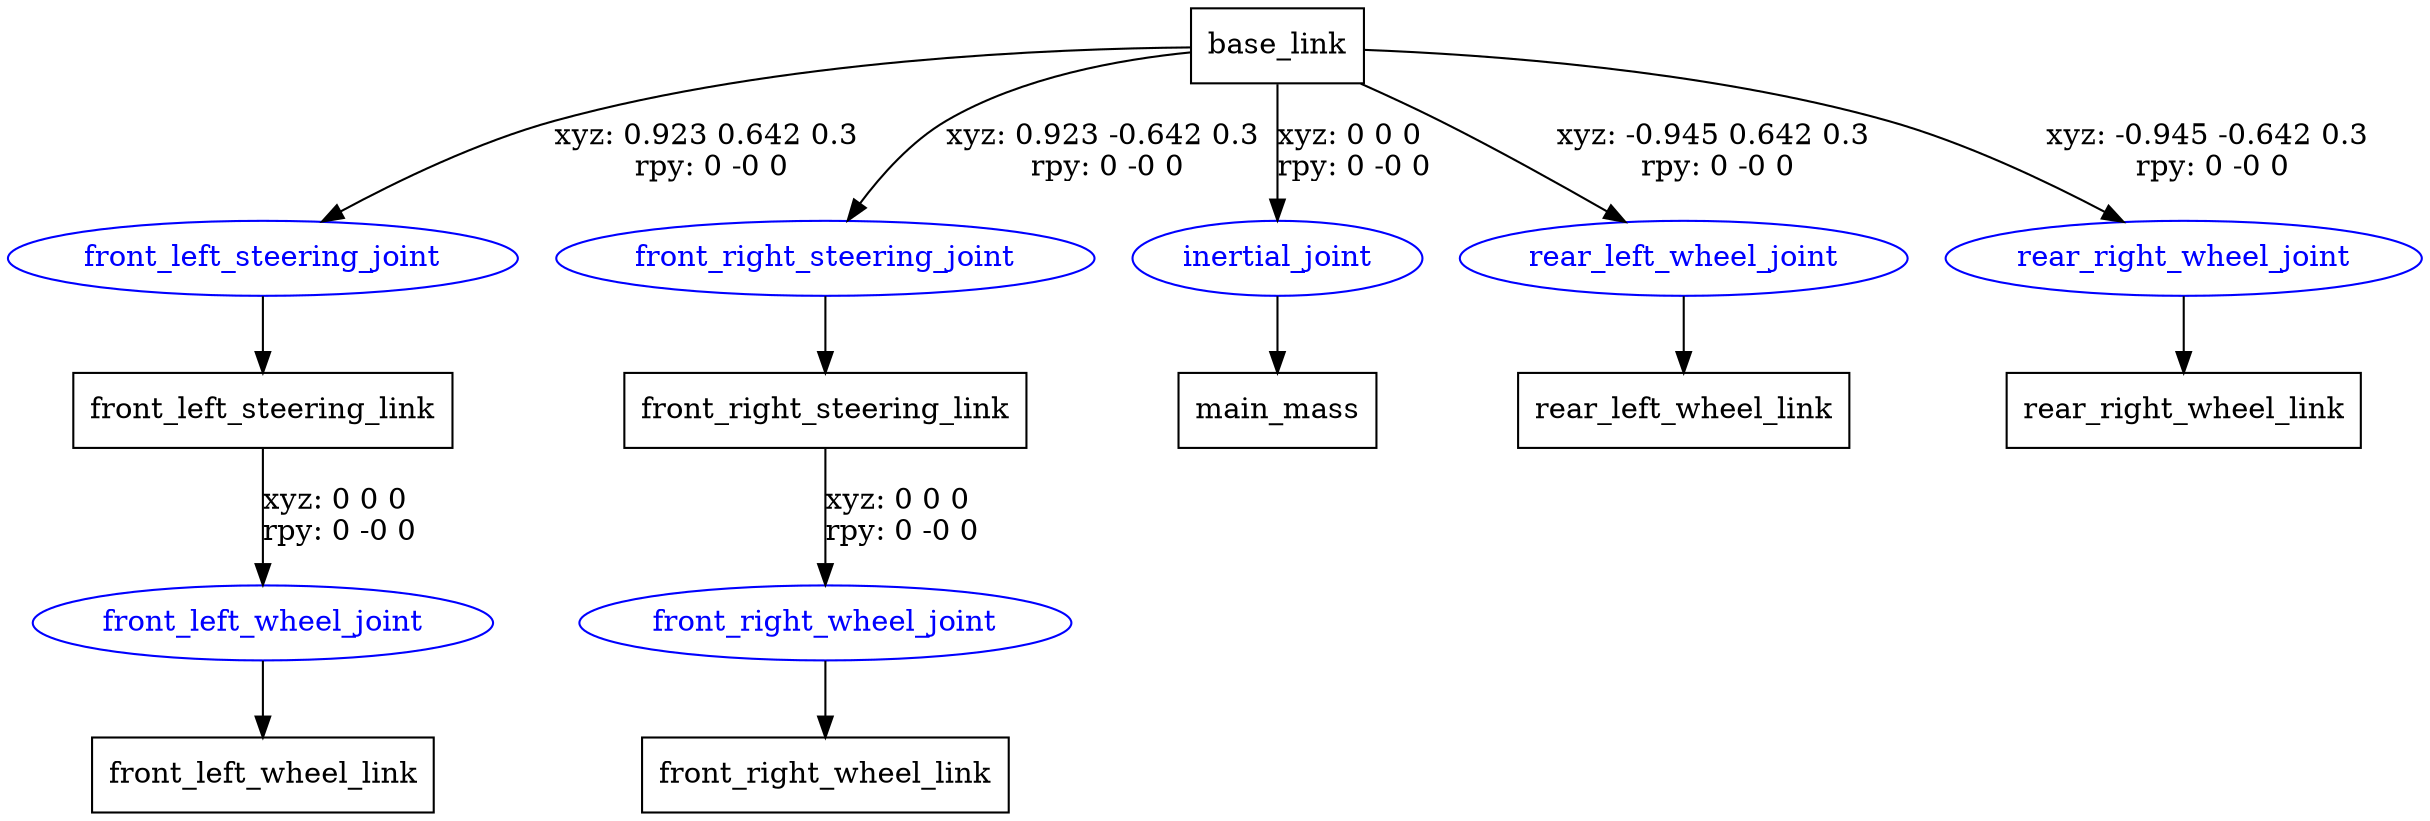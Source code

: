 digraph G {
node [shape=box];
"base_link" [label="base_link"];
"front_left_steering_link" [label="front_left_steering_link"];
"front_left_wheel_link" [label="front_left_wheel_link"];
"front_right_steering_link" [label="front_right_steering_link"];
"front_right_wheel_link" [label="front_right_wheel_link"];
"main_mass" [label="main_mass"];
"rear_left_wheel_link" [label="rear_left_wheel_link"];
"rear_right_wheel_link" [label="rear_right_wheel_link"];
node [shape=ellipse, color=blue, fontcolor=blue];
"base_link" -> "front_left_steering_joint" [label="xyz: 0.923 0.642 0.3 \nrpy: 0 -0 0"]
"front_left_steering_joint" -> "front_left_steering_link"
"front_left_steering_link" -> "front_left_wheel_joint" [label="xyz: 0 0 0 \nrpy: 0 -0 0"]
"front_left_wheel_joint" -> "front_left_wheel_link"
"base_link" -> "front_right_steering_joint" [label="xyz: 0.923 -0.642 0.3 \nrpy: 0 -0 0"]
"front_right_steering_joint" -> "front_right_steering_link"
"front_right_steering_link" -> "front_right_wheel_joint" [label="xyz: 0 0 0 \nrpy: 0 -0 0"]
"front_right_wheel_joint" -> "front_right_wheel_link"
"base_link" -> "inertial_joint" [label="xyz: 0 0 0 \nrpy: 0 -0 0"]
"inertial_joint" -> "main_mass"
"base_link" -> "rear_left_wheel_joint" [label="xyz: -0.945 0.642 0.3 \nrpy: 0 -0 0"]
"rear_left_wheel_joint" -> "rear_left_wheel_link"
"base_link" -> "rear_right_wheel_joint" [label="xyz: -0.945 -0.642 0.3 \nrpy: 0 -0 0"]
"rear_right_wheel_joint" -> "rear_right_wheel_link"
}
